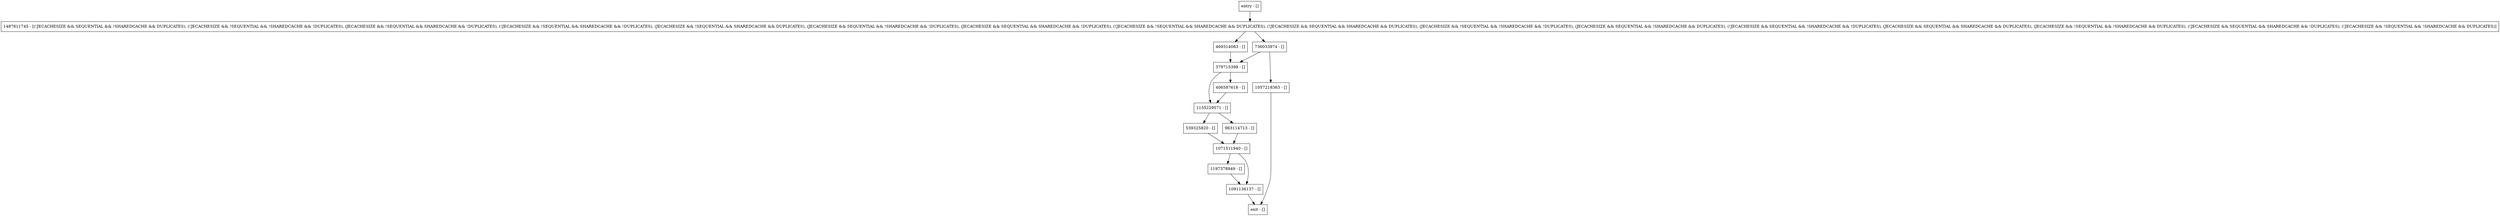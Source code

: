 digraph putInternal {
node [shape=record];
1197378949 [label="1197378949 - []"];
1487811745 [label="1487811745 - [(!JECACHESIZE && SEQUENTIAL && !SHAREDCACHE && DUPLICATES), (!JECACHESIZE && !SEQUENTIAL && !SHAREDCACHE && !DUPLICATES), (JECACHESIZE && !SEQUENTIAL && SHAREDCACHE && !DUPLICATES), (!JECACHESIZE && !SEQUENTIAL && SHAREDCACHE && !DUPLICATES), (JECACHESIZE && !SEQUENTIAL && SHAREDCACHE && DUPLICATES), (JECACHESIZE && SEQUENTIAL && !SHAREDCACHE && !DUPLICATES), (JECACHESIZE && SEQUENTIAL && SHAREDCACHE && !DUPLICATES), (!JECACHESIZE && !SEQUENTIAL && SHAREDCACHE && DUPLICATES), (!JECACHESIZE && SEQUENTIAL && SHAREDCACHE && DUPLICATES), (JECACHESIZE && !SEQUENTIAL && !SHAREDCACHE && !DUPLICATES), (JECACHESIZE && SEQUENTIAL && !SHAREDCACHE && DUPLICATES), (!JECACHESIZE && SEQUENTIAL && !SHAREDCACHE && !DUPLICATES), (JECACHESIZE && SEQUENTIAL && SHAREDCACHE && DUPLICATES), (JECACHESIZE && !SEQUENTIAL && !SHAREDCACHE && DUPLICATES), (!JECACHESIZE && SEQUENTIAL && SHAREDCACHE && !DUPLICATES), (!JECACHESIZE && !SEQUENTIAL && !SHAREDCACHE && DUPLICATES)]"];
1091136137 [label="1091136137 - []"];
379715398 [label="379715398 - []"];
1155229571 [label="1155229571 - []"];
406587618 [label="406587618 - []"];
736033974 [label="736033974 - []"];
1057218363 [label="1057218363 - []"];
entry [label="entry - []"];
exit [label="exit - []"];
539325820 [label="539325820 - []"];
1071511940 [label="1071511940 - []"];
469314083 [label="469314083 - []"];
963114713 [label="963114713 - []"];
entry;
exit;
1197378949 -> 1091136137;
1487811745 -> 469314083;
1487811745 -> 736033974;
1091136137 -> exit;
379715398 -> 1155229571;
379715398 -> 406587618;
1155229571 -> 539325820;
1155229571 -> 963114713;
406587618 -> 1155229571;
736033974 -> 379715398;
736033974 -> 1057218363;
1057218363 -> exit;
entry -> 1487811745;
539325820 -> 1071511940;
1071511940 -> 1197378949;
1071511940 -> 1091136137;
469314083 -> 379715398;
963114713 -> 1071511940;
}
